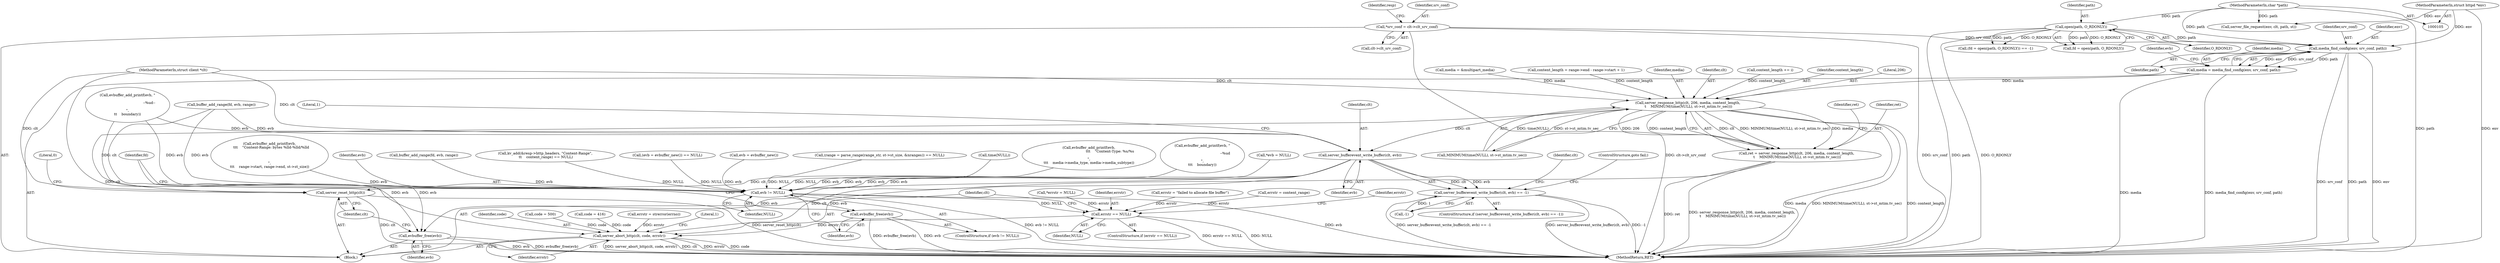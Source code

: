 digraph "0_src_142cfc82b932bc211218fbd7bdda8c7ce83f19df_1@pointer" {
"1000210" [label="(Call,media_find_config(env, srv_conf, path))"];
"1000106" [label="(MethodParameterIn,struct httpd *env)"];
"1000113" [label="(Call,*srv_conf = clt->clt_srv_conf)"];
"1000202" [label="(Call,open(path, O_RDONLY))"];
"1000108" [label="(MethodParameterIn,char *path)"];
"1000208" [label="(Call,media = media_find_config(env, srv_conf, path))"];
"1000413" [label="(Call,server_response_http(clt, 206, media, content_length,\n \t    MINIMUM(time(NULL), st->st_mtim.tv_sec)))"];
"1000411" [label="(Call,ret = server_response_http(clt, 206, media, content_length,\n \t    MINIMUM(time(NULL), st->st_mtim.tv_sec)))"];
"1000437" [label="(Call,server_bufferevent_write_buffer(clt, evb))"];
"1000436" [label="(Call,server_bufferevent_write_buffer(clt, evb) == -1)"];
"1000471" [label="(Call,evbuffer_free(evb))"];
"1000473" [label="(Call,server_reset_http(clt))"];
"1000496" [label="(Call,evb != NULL)"];
"1000499" [label="(Call,evbuffer_free(evb))"];
"1000509" [label="(Call,errstr == NULL)"];
"1000516" [label="(Call,server_abort_http(clt, code, errstr))"];
"1000439" [label="(Identifier,evb)"];
"1000436" [label="(Call,server_bufferevent_write_buffer(clt, evb) == -1)"];
"1000292" [label="(Call,evbuffer_add_printf(evb, \"\r\n--%ud\r\n\",\n\t\t\t    boundary))"];
"1000325" [label="(Call,evbuffer_add_printf(evb,\n \t\t\t    \"Content-Range: bytes %lld-%lld/%lld\r\n\r\n\",\n\t\t\t    range->start, range->end, st->st_size))"];
"1000509" [label="(Call,errstr == NULL)"];
"1000497" [label="(Identifier,evb)"];
"1000139" [label="(Call,code = 500)"];
"1000512" [label="(Call,errstr = strerror(errno))"];
"1000503" [label="(Identifier,fd)"];
"1000413" [label="(Call,server_response_http(clt, 206, media, content_length,\n \t    MINIMUM(time(NULL), st->st_mtim.tv_sec)))"];
"1000437" [label="(Call,server_bufferevent_write_buffer(clt, evb))"];
"1000445" [label="(Identifier,clt)"];
"1000427" [label="(Identifier,ret)"];
"1000500" [label="(Identifier,evb)"];
"1000345" [label="(Call,buffer_add_range(fd, evb, range))"];
"1000495" [label="(ControlStructure,if (evb != NULL))"];
"1000247" [label="(Call,kv_add(&resp->http_headers, \"Content-Range\",\n \t\t    content_range) == NULL)"];
"1000221" [label="(Call,errstr = \"failed to allocate file buffer\")"];
"1000401" [label="(Call,media = &multipart_media)"];
"1000411" [label="(Call,ret = server_response_http(clt, 206, media, content_length,\n \t    MINIMUM(time(NULL), st->st_mtim.tv_sec)))"];
"1000257" [label="(Call,content_length = range->end - range->start + 1)"];
"1000473" [label="(Call,server_reset_http(clt))"];
"1000522" [label="(Literal,1)"];
"1000212" [label="(Identifier,srv_conf)"];
"1000194" [label="(Call,errstr = content_range)"];
"1000270" [label="(Call,buffer_add_range(fd, evb, range))"];
"1000513" [label="(Identifier,errstr)"];
"1000416" [label="(Identifier,media)"];
"1000496" [label="(Call,evb != NULL)"];
"1000215" [label="(Call,(evb = evbuffer_new()) == NULL)"];
"1000517" [label="(Identifier,clt)"];
"1000498" [label="(Identifier,NULL)"];
"1000111" [label="(Block,)"];
"1000213" [label="(Identifier,path)"];
"1000204" [label="(Identifier,O_RDONLY)"];
"1000414" [label="(Identifier,clt)"];
"1000210" [label="(Call,media_find_config(env, srv_conf, path))"];
"1000499" [label="(Call,evbuffer_free(evb))"];
"1000518" [label="(Identifier,code)"];
"1000113" [label="(Call,*srv_conf = clt->clt_srv_conf)"];
"1000120" [label="(Identifier,resp)"];
"1000471" [label="(Call,evbuffer_free(evb))"];
"1000474" [label="(Identifier,clt)"];
"1000418" [label="(Call,MINIMUM(time(NULL), st->st_mtim.tv_sec))"];
"1000108" [label="(MethodParameterIn,char *path)"];
"1000216" [label="(Call,evb = evbuffer_new())"];
"1000203" [label="(Identifier,path)"];
"1000169" [label="(Call,(range = parse_range(range_str, st->st_size, &nranges)) == NULL)"];
"1000200" [label="(Call,fd = open(path, O_RDONLY))"];
"1000211" [label="(Identifier,env)"];
"1000441" [label="(Literal,1)"];
"1000375" [label="(Call,content_length += i)"];
"1000217" [label="(Identifier,evb)"];
"1000419" [label="(Call,time(NULL))"];
"1000511" [label="(Identifier,NULL)"];
"1000153" [label="(Call,*errstr = NULL)"];
"1000472" [label="(Identifier,evb)"];
"1000107" [label="(MethodParameterIn,struct client *clt)"];
"1000508" [label="(ControlStructure,if (errstr == NULL))"];
"1000163" [label="(Call,server_file_request(env, clt, path, st))"];
"1000106" [label="(MethodParameterIn,struct httpd *env)"];
"1000476" [label="(Literal,0)"];
"1000202" [label="(Call,open(path, O_RDONLY))"];
"1000115" [label="(Call,clt->clt_srv_conf)"];
"1000306" [label="(Call,evbuffer_add_printf(evb,\n\t\t\t    \"Content-Type: %s/%s\r\n\",\n\t\t\t    media->media_type, media->media_subtype))"];
"1000438" [label="(Identifier,clt)"];
"1000368" [label="(Call,evbuffer_add_printf(evb, \"\r\n--%ud--\r\n\",\n\t\t    boundary))"];
"1000134" [label="(Call,*evb = NULL)"];
"1000114" [label="(Identifier,srv_conf)"];
"1000412" [label="(Identifier,ret)"];
"1000516" [label="(Call,server_abort_http(clt, code, errstr))"];
"1000440" [label="(Call,-1)"];
"1000510" [label="(Identifier,errstr)"];
"1000417" [label="(Identifier,content_length)"];
"1000209" [label="(Identifier,media)"];
"1000415" [label="(Literal,206)"];
"1000442" [label="(ControlStructure,goto fail;)"];
"1000208" [label="(Call,media = media_find_config(env, srv_conf, path))"];
"1000199" [label="(Call,(fd = open(path, O_RDONLY)) == -1)"];
"1000435" [label="(ControlStructure,if (server_bufferevent_write_buffer(clt, evb) == -1))"];
"1000523" [label="(MethodReturn,RET)"];
"1000519" [label="(Identifier,errstr)"];
"1000181" [label="(Call,code = 416)"];
"1000210" -> "1000208"  [label="AST: "];
"1000210" -> "1000213"  [label="CFG: "];
"1000211" -> "1000210"  [label="AST: "];
"1000212" -> "1000210"  [label="AST: "];
"1000213" -> "1000210"  [label="AST: "];
"1000208" -> "1000210"  [label="CFG: "];
"1000210" -> "1000523"  [label="DDG: srv_conf"];
"1000210" -> "1000523"  [label="DDG: path"];
"1000210" -> "1000523"  [label="DDG: env"];
"1000210" -> "1000208"  [label="DDG: env"];
"1000210" -> "1000208"  [label="DDG: srv_conf"];
"1000210" -> "1000208"  [label="DDG: path"];
"1000106" -> "1000210"  [label="DDG: env"];
"1000113" -> "1000210"  [label="DDG: srv_conf"];
"1000202" -> "1000210"  [label="DDG: path"];
"1000108" -> "1000210"  [label="DDG: path"];
"1000106" -> "1000105"  [label="AST: "];
"1000106" -> "1000523"  [label="DDG: env"];
"1000106" -> "1000163"  [label="DDG: env"];
"1000113" -> "1000111"  [label="AST: "];
"1000113" -> "1000115"  [label="CFG: "];
"1000114" -> "1000113"  [label="AST: "];
"1000115" -> "1000113"  [label="AST: "];
"1000120" -> "1000113"  [label="CFG: "];
"1000113" -> "1000523"  [label="DDG: srv_conf"];
"1000113" -> "1000523"  [label="DDG: clt->clt_srv_conf"];
"1000202" -> "1000200"  [label="AST: "];
"1000202" -> "1000204"  [label="CFG: "];
"1000203" -> "1000202"  [label="AST: "];
"1000204" -> "1000202"  [label="AST: "];
"1000200" -> "1000202"  [label="CFG: "];
"1000202" -> "1000523"  [label="DDG: path"];
"1000202" -> "1000523"  [label="DDG: O_RDONLY"];
"1000202" -> "1000199"  [label="DDG: path"];
"1000202" -> "1000199"  [label="DDG: O_RDONLY"];
"1000202" -> "1000200"  [label="DDG: path"];
"1000202" -> "1000200"  [label="DDG: O_RDONLY"];
"1000108" -> "1000202"  [label="DDG: path"];
"1000108" -> "1000105"  [label="AST: "];
"1000108" -> "1000523"  [label="DDG: path"];
"1000108" -> "1000163"  [label="DDG: path"];
"1000208" -> "1000111"  [label="AST: "];
"1000209" -> "1000208"  [label="AST: "];
"1000217" -> "1000208"  [label="CFG: "];
"1000208" -> "1000523"  [label="DDG: media"];
"1000208" -> "1000523"  [label="DDG: media_find_config(env, srv_conf, path)"];
"1000208" -> "1000413"  [label="DDG: media"];
"1000413" -> "1000411"  [label="AST: "];
"1000413" -> "1000418"  [label="CFG: "];
"1000414" -> "1000413"  [label="AST: "];
"1000415" -> "1000413"  [label="AST: "];
"1000416" -> "1000413"  [label="AST: "];
"1000417" -> "1000413"  [label="AST: "];
"1000418" -> "1000413"  [label="AST: "];
"1000411" -> "1000413"  [label="CFG: "];
"1000413" -> "1000523"  [label="DDG: media"];
"1000413" -> "1000523"  [label="DDG: MINIMUM(time(NULL), st->st_mtim.tv_sec)"];
"1000413" -> "1000523"  [label="DDG: content_length"];
"1000413" -> "1000411"  [label="DDG: clt"];
"1000413" -> "1000411"  [label="DDG: MINIMUM(time(NULL), st->st_mtim.tv_sec)"];
"1000413" -> "1000411"  [label="DDG: media"];
"1000413" -> "1000411"  [label="DDG: 206"];
"1000413" -> "1000411"  [label="DDG: content_length"];
"1000107" -> "1000413"  [label="DDG: clt"];
"1000401" -> "1000413"  [label="DDG: media"];
"1000375" -> "1000413"  [label="DDG: content_length"];
"1000257" -> "1000413"  [label="DDG: content_length"];
"1000418" -> "1000413"  [label="DDG: time(NULL)"];
"1000418" -> "1000413"  [label="DDG: st->st_mtim.tv_sec"];
"1000413" -> "1000437"  [label="DDG: clt"];
"1000413" -> "1000473"  [label="DDG: clt"];
"1000411" -> "1000111"  [label="AST: "];
"1000412" -> "1000411"  [label="AST: "];
"1000427" -> "1000411"  [label="CFG: "];
"1000411" -> "1000523"  [label="DDG: ret"];
"1000411" -> "1000523"  [label="DDG: server_response_http(clt, 206, media, content_length,\n \t    MINIMUM(time(NULL), st->st_mtim.tv_sec))"];
"1000437" -> "1000436"  [label="AST: "];
"1000437" -> "1000439"  [label="CFG: "];
"1000438" -> "1000437"  [label="AST: "];
"1000439" -> "1000437"  [label="AST: "];
"1000441" -> "1000437"  [label="CFG: "];
"1000437" -> "1000436"  [label="DDG: clt"];
"1000437" -> "1000436"  [label="DDG: evb"];
"1000107" -> "1000437"  [label="DDG: clt"];
"1000368" -> "1000437"  [label="DDG: evb"];
"1000270" -> "1000437"  [label="DDG: evb"];
"1000437" -> "1000471"  [label="DDG: evb"];
"1000437" -> "1000473"  [label="DDG: clt"];
"1000437" -> "1000496"  [label="DDG: evb"];
"1000437" -> "1000516"  [label="DDG: clt"];
"1000436" -> "1000435"  [label="AST: "];
"1000436" -> "1000440"  [label="CFG: "];
"1000440" -> "1000436"  [label="AST: "];
"1000442" -> "1000436"  [label="CFG: "];
"1000445" -> "1000436"  [label="CFG: "];
"1000436" -> "1000523"  [label="DDG: server_bufferevent_write_buffer(clt, evb) == -1"];
"1000436" -> "1000523"  [label="DDG: server_bufferevent_write_buffer(clt, evb)"];
"1000436" -> "1000523"  [label="DDG: -1"];
"1000440" -> "1000436"  [label="DDG: 1"];
"1000471" -> "1000111"  [label="AST: "];
"1000471" -> "1000472"  [label="CFG: "];
"1000472" -> "1000471"  [label="AST: "];
"1000474" -> "1000471"  [label="CFG: "];
"1000471" -> "1000523"  [label="DDG: evb"];
"1000471" -> "1000523"  [label="DDG: evbuffer_free(evb)"];
"1000368" -> "1000471"  [label="DDG: evb"];
"1000270" -> "1000471"  [label="DDG: evb"];
"1000473" -> "1000111"  [label="AST: "];
"1000473" -> "1000474"  [label="CFG: "];
"1000474" -> "1000473"  [label="AST: "];
"1000476" -> "1000473"  [label="CFG: "];
"1000473" -> "1000523"  [label="DDG: clt"];
"1000473" -> "1000523"  [label="DDG: server_reset_http(clt)"];
"1000107" -> "1000473"  [label="DDG: clt"];
"1000496" -> "1000495"  [label="AST: "];
"1000496" -> "1000498"  [label="CFG: "];
"1000497" -> "1000496"  [label="AST: "];
"1000498" -> "1000496"  [label="AST: "];
"1000500" -> "1000496"  [label="CFG: "];
"1000503" -> "1000496"  [label="CFG: "];
"1000496" -> "1000523"  [label="DDG: evb != NULL"];
"1000496" -> "1000523"  [label="DDG: evb"];
"1000292" -> "1000496"  [label="DDG: evb"];
"1000216" -> "1000496"  [label="DDG: evb"];
"1000306" -> "1000496"  [label="DDG: evb"];
"1000345" -> "1000496"  [label="DDG: evb"];
"1000134" -> "1000496"  [label="DDG: evb"];
"1000270" -> "1000496"  [label="DDG: evb"];
"1000325" -> "1000496"  [label="DDG: evb"];
"1000368" -> "1000496"  [label="DDG: evb"];
"1000215" -> "1000496"  [label="DDG: NULL"];
"1000169" -> "1000496"  [label="DDG: NULL"];
"1000247" -> "1000496"  [label="DDG: NULL"];
"1000419" -> "1000496"  [label="DDG: NULL"];
"1000496" -> "1000499"  [label="DDG: evb"];
"1000496" -> "1000509"  [label="DDG: NULL"];
"1000499" -> "1000495"  [label="AST: "];
"1000499" -> "1000500"  [label="CFG: "];
"1000500" -> "1000499"  [label="AST: "];
"1000503" -> "1000499"  [label="CFG: "];
"1000499" -> "1000523"  [label="DDG: evbuffer_free(evb)"];
"1000499" -> "1000523"  [label="DDG: evb"];
"1000509" -> "1000508"  [label="AST: "];
"1000509" -> "1000511"  [label="CFG: "];
"1000510" -> "1000509"  [label="AST: "];
"1000511" -> "1000509"  [label="AST: "];
"1000513" -> "1000509"  [label="CFG: "];
"1000517" -> "1000509"  [label="CFG: "];
"1000509" -> "1000523"  [label="DDG: errstr == NULL"];
"1000509" -> "1000523"  [label="DDG: NULL"];
"1000194" -> "1000509"  [label="DDG: errstr"];
"1000221" -> "1000509"  [label="DDG: errstr"];
"1000153" -> "1000509"  [label="DDG: errstr"];
"1000509" -> "1000516"  [label="DDG: errstr"];
"1000516" -> "1000111"  [label="AST: "];
"1000516" -> "1000519"  [label="CFG: "];
"1000517" -> "1000516"  [label="AST: "];
"1000518" -> "1000516"  [label="AST: "];
"1000519" -> "1000516"  [label="AST: "];
"1000522" -> "1000516"  [label="CFG: "];
"1000516" -> "1000523"  [label="DDG: errstr"];
"1000516" -> "1000523"  [label="DDG: code"];
"1000516" -> "1000523"  [label="DDG: server_abort_http(clt, code, errstr)"];
"1000516" -> "1000523"  [label="DDG: clt"];
"1000107" -> "1000516"  [label="DDG: clt"];
"1000181" -> "1000516"  [label="DDG: code"];
"1000139" -> "1000516"  [label="DDG: code"];
"1000512" -> "1000516"  [label="DDG: errstr"];
}
